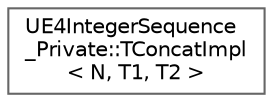 digraph "Graphical Class Hierarchy"
{
 // INTERACTIVE_SVG=YES
 // LATEX_PDF_SIZE
  bgcolor="transparent";
  edge [fontname=Helvetica,fontsize=10,labelfontname=Helvetica,labelfontsize=10];
  node [fontname=Helvetica,fontsize=10,shape=box,height=0.2,width=0.4];
  rankdir="LR";
  Node0 [id="Node000000",label="UE4IntegerSequence\l_Private::TConcatImpl\l\< N, T1, T2 \>",height=0.2,width=0.4,color="grey40", fillcolor="white", style="filled",URL="$db/d3d/structUE4IntegerSequence__Private_1_1TConcatImpl.html",tooltip=" "];
}
